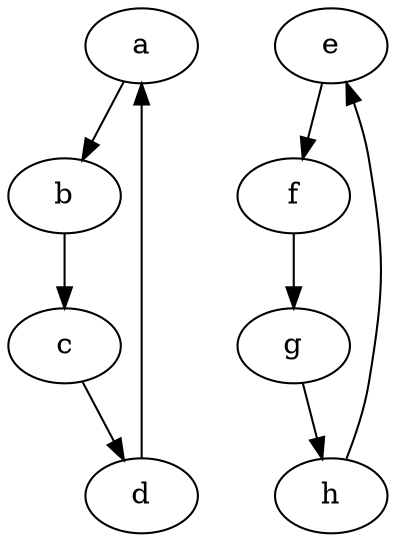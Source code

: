 strict digraph G {
  a;
  b;
  c;
  d;
  e;
  f;
  g;
  h;
  a -> b;
  b -> c;
  c -> d;
  d -> a;
  e -> f;
  f -> g;
  g -> h;
  h -> e;
}
